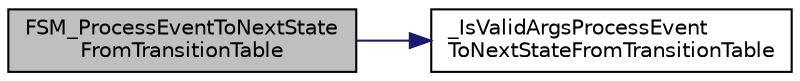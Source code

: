 digraph "FSM_ProcessEventToNextStateFromTransitionTable"
{
 // LATEX_PDF_SIZE
  edge [fontname="Helvetica",fontsize="10",labelfontname="Helvetica",labelfontsize="10"];
  node [fontname="Helvetica",fontsize="10",shape=record];
  rankdir="LR";
  Node1 [label="FSM_ProcessEventToNextState\lFromTransitionTable",height=0.2,width=0.4,color="black", fillcolor="grey75", style="filled", fontcolor="black",tooltip="Processes an incoming event."];
  Node1 -> Node2 [color="midnightblue",fontsize="10",style="solid",fontname="Helvetica"];
  Node2 [label="_IsValidArgsProcessEvent\lToNextStateFromTransitionTable",height=0.2,width=0.4,color="black", fillcolor="white", style="filled",URL="$fsm_8c.html#a81c8e90a002e957ac06d6c082d0d9424",tooltip="Validates input args for {."];
}
